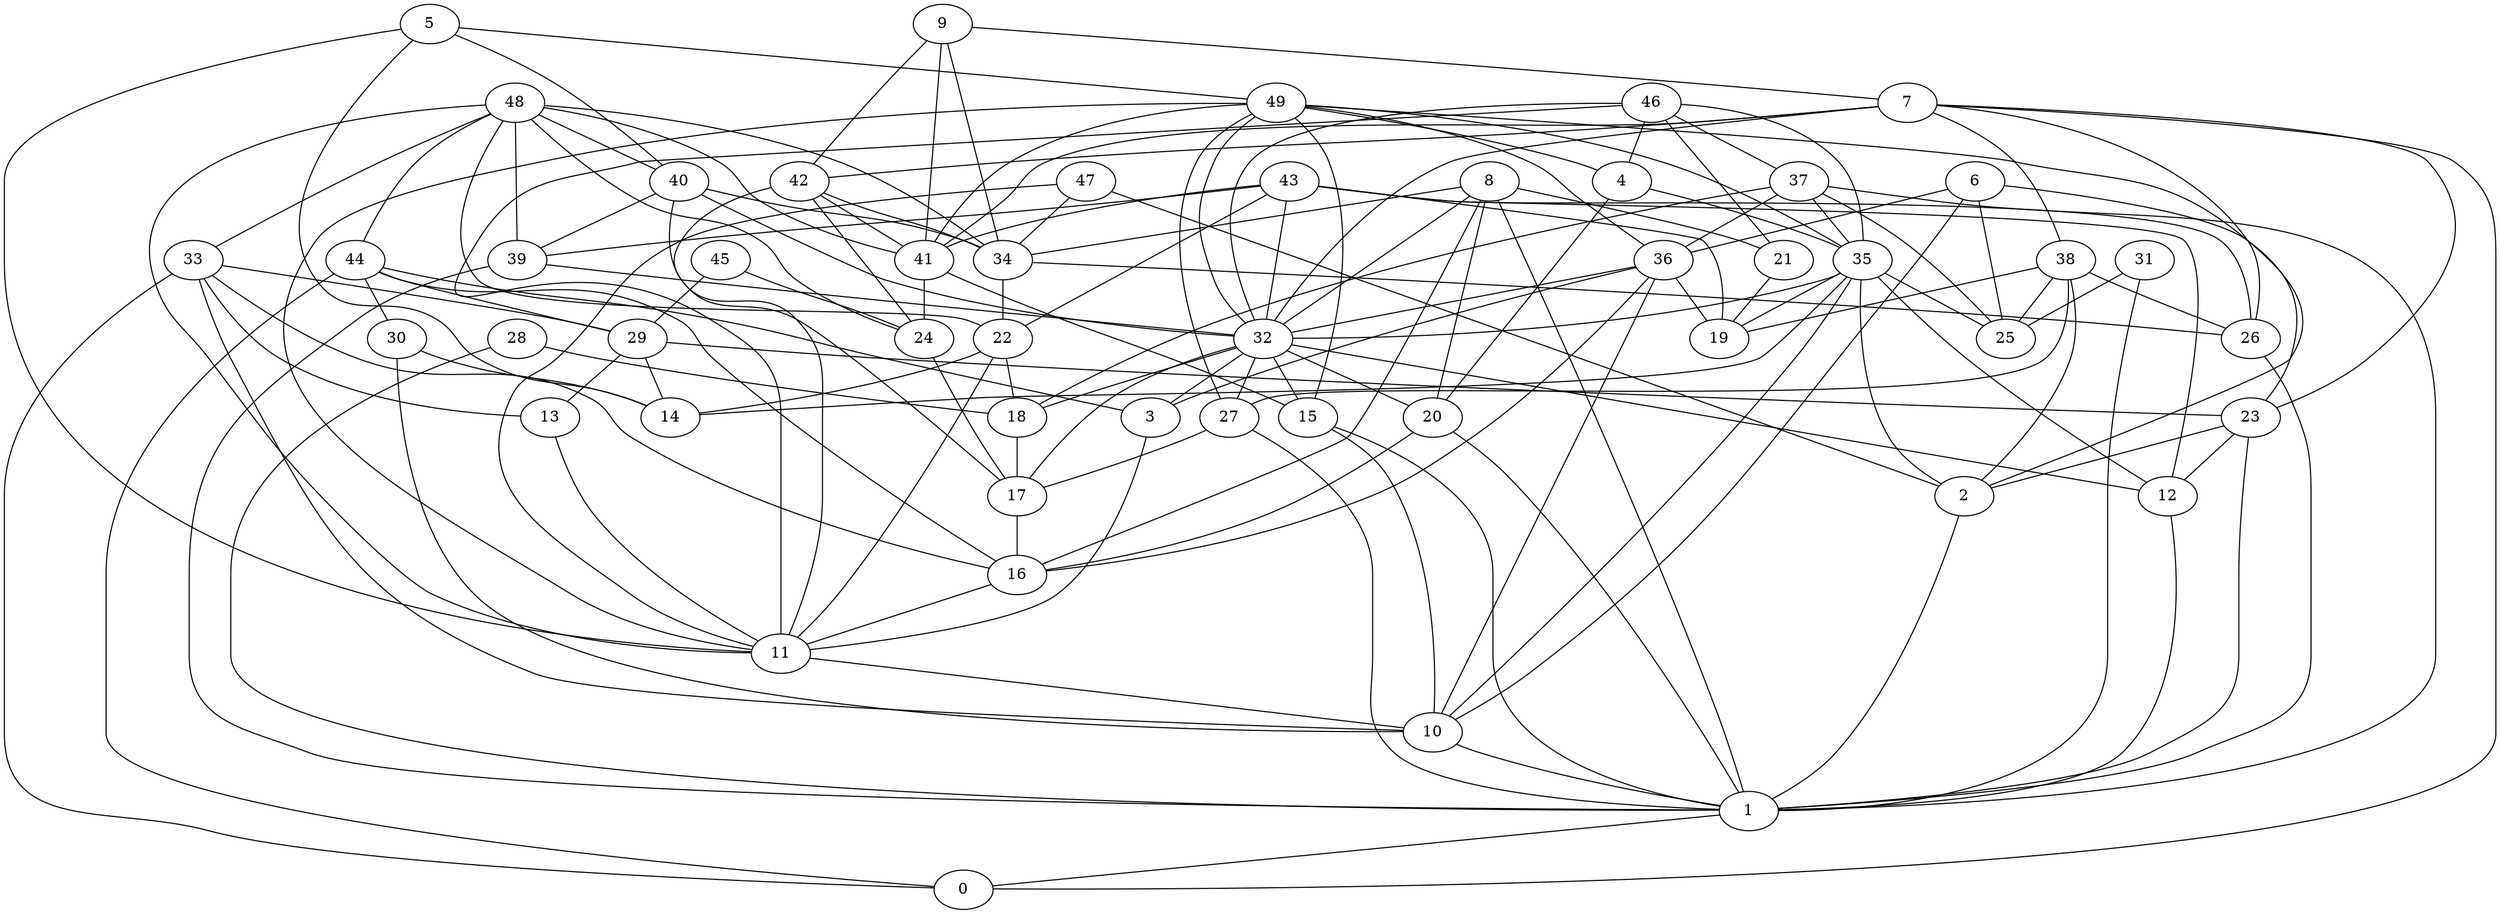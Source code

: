 digraph GG_graph {

subgraph G_graph {
edge [color = black]
"31" -> "25" [dir = none]
"31" -> "1" [dir = none]
"13" -> "11" [dir = none]
"23" -> "2" [dir = none]
"23" -> "1" [dir = none]
"21" -> "19" [dir = none]
"6" -> "10" [dir = none]
"6" -> "25" [dir = none]
"6" -> "23" [dir = none]
"6" -> "36" [dir = none]
"45" -> "29" [dir = none]
"45" -> "24" [dir = none]
"3" -> "11" [dir = none]
"30" -> "10" [dir = none]
"30" -> "14" [dir = none]
"41" -> "24" [dir = none]
"28" -> "18" [dir = none]
"28" -> "1" [dir = none]
"40" -> "17" [dir = none]
"40" -> "39" [dir = none]
"24" -> "17" [dir = none]
"11" -> "10" [dir = none]
"39" -> "32" [dir = none]
"39" -> "1" [dir = none]
"15" -> "1" [dir = none]
"15" -> "10" [dir = none]
"35" -> "25" [dir = none]
"35" -> "14" [dir = none]
"35" -> "32" [dir = none]
"35" -> "19" [dir = none]
"27" -> "1" [dir = none]
"27" -> "17" [dir = none]
"43" -> "22" [dir = none]
"43" -> "41" [dir = none]
"43" -> "32" [dir = none]
"43" -> "19" [dir = none]
"43" -> "26" [dir = none]
"37" -> "25" [dir = none]
"37" -> "18" [dir = none]
"32" -> "12" [dir = none]
"32" -> "3" [dir = none]
"32" -> "15" [dir = none]
"32" -> "17" [dir = none]
"32" -> "27" [dir = none]
"32" -> "20" [dir = none]
"26" -> "1" [dir = none]
"48" -> "22" [dir = none]
"48" -> "11" [dir = none]
"48" -> "24" [dir = none]
"48" -> "33" [dir = none]
"48" -> "39" [dir = none]
"34" -> "22" [dir = none]
"34" -> "26" [dir = none]
"47" -> "34" [dir = none]
"47" -> "2" [dir = none]
"46" -> "21" [dir = none]
"46" -> "37" [dir = none]
"46" -> "35" [dir = none]
"46" -> "32" [dir = none]
"10" -> "1" [dir = none]
"7" -> "32" [dir = none]
"7" -> "26" [dir = none]
"7" -> "23" [dir = none]
"7" -> "0" [dir = none]
"7" -> "42" [dir = none]
"7" -> "38" [dir = none]
"8" -> "20" [dir = none]
"8" -> "34" [dir = none]
"38" -> "26" [dir = none]
"38" -> "2" [dir = none]
"2" -> "1" [dir = none]
"44" -> "29" [dir = none]
"44" -> "0" [dir = none]
"44" -> "16" [dir = none]
"12" -> "1" [dir = none]
"36" -> "10" [dir = none]
"36" -> "3" [dir = none]
"36" -> "19" [dir = none]
"36" -> "16" [dir = none]
"1" -> "0" [dir = none]
"22" -> "18" [dir = none]
"22" -> "14" [dir = none]
"9" -> "34" [dir = none]
"9" -> "7" [dir = none]
"5" -> "11" [dir = none]
"5" -> "49" [dir = none]
"49" -> "27" [dir = none]
"49" -> "32" [dir = none]
"42" -> "11" [dir = none]
"42" -> "41" [dir = none]
"33" -> "13" [dir = none]
"33" -> "16" [dir = none]
"33" -> "0" [dir = none]
"33" -> "29" [dir = none]
"29" -> "14" [dir = none]
"20" -> "1" [dir = none]
"4" -> "35" [dir = none]
"4" -> "20" [dir = none]
"47" -> "11" [dir = none]
"8" -> "1" [dir = none]
"40" -> "32" [dir = none]
"35" -> "2" [dir = none]
"22" -> "11" [dir = none]
"49" -> "36" [dir = none]
"35" -> "10" [dir = none]
"40" -> "34" [dir = none]
"8" -> "21" [dir = none]
"23" -> "12" [dir = none]
"43" -> "39" [dir = none]
"48" -> "41" [dir = none]
"37" -> "36" [dir = none]
"8" -> "32" [dir = none]
"7" -> "41" [dir = none]
"5" -> "40" [dir = none]
"16" -> "11" [dir = none]
"48" -> "34" [dir = none]
"46" -> "4" [dir = none]
"38" -> "25" [dir = none]
"29" -> "23" [dir = none]
"44" -> "3" [dir = none]
"48" -> "44" [dir = none]
"5" -> "14" [dir = none]
"37" -> "1" [dir = none]
"36" -> "32" [dir = none]
"20" -> "16" [dir = none]
"29" -> "13" [dir = none]
"32" -> "18" [dir = none]
"42" -> "34" [dir = none]
"41" -> "15" [dir = none]
"42" -> "24" [dir = none]
"49" -> "41" [dir = none]
"49" -> "11" [dir = none]
"49" -> "4" [dir = none]
"43" -> "12" [dir = none]
"38" -> "27" [dir = none]
"49" -> "2" [dir = none]
"35" -> "12" [dir = none]
"9" -> "41" [dir = none]
"38" -> "19" [dir = none]
"33" -> "10" [dir = none]
"48" -> "40" [dir = none]
"46" -> "11" [dir = none]
"37" -> "35" [dir = none]
"18" -> "17" [dir = none]
"8" -> "16" [dir = none]
"49" -> "35" [dir = none]
"17" -> "16" [dir = none]
"44" -> "30" [dir = none]
"49" -> "15" [dir = none]
"9" -> "42" [dir = none]
}

}
